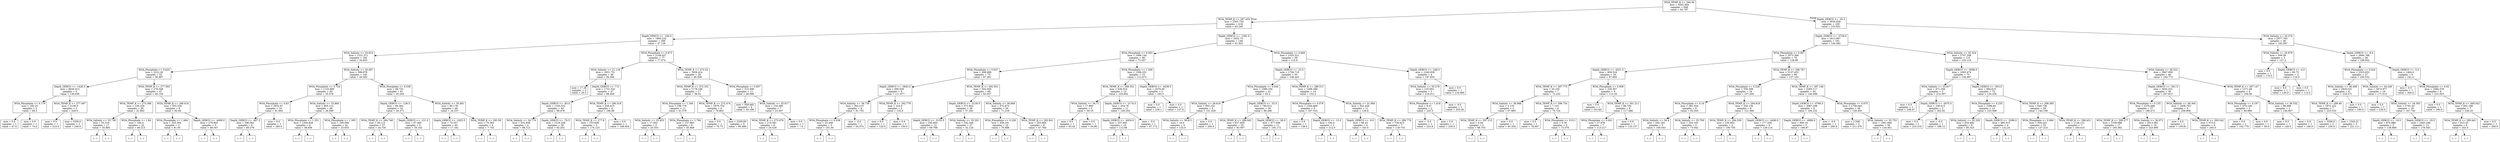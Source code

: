 digraph Tree {
node [shape=box] ;
0 [label="WOA_TEMP_K <= 294.36\nmse = 4442.804\nsamples = 648\nvalue = 93.787"] ;
1 [label="WOA_TEMP_K <= 287.433\nmse = 2391.755\nsamples = 418\nvalue = 63.245"] ;
0 -> 1 [labeldistance=2.5, labelangle=45, headlabel="True"] ;
2 [label="Depth_GEBCO <= -100.0\nmse = 1860.232\nsamples = 269\nvalue = 47.126"] ;
1 -> 2 ;
3 [label="WOA_Salinity <= 33.819\nmse = 1221.571\nsamples = 192\nvalue = 34.823"] ;
2 -> 3 ;
4 [label="WOA_Phosphate <= 0.625\nmse = 2222.26\nsamples = 52\nvalue = 56.997"] ;
3 -> 4 ;
5 [label="Depth_GEBCO <= -1420.5\nmse = 8026.413\nsamples = 5\nvalue = 136.636"] ;
4 -> 5 ;
6 [label="WOA_Phosphate <= 0.179\nmse = 182.25\nsamples = 2\nvalue = 60.5"] ;
5 -> 6 ;
7 [label="mse = 0.0\nsamples = 1\nvalue = 47.0"] ;
6 -> 7 ;
8 [label="mse = 0.0\nsamples = 1\nvalue = 74.0"] ;
6 -> 8 ;
9 [label="WOA_TEMP_K <= 277.497\nmse = 2136.0\nsamples = 3\nvalue = 228.0"] ;
5 -> 9 ;
10 [label="mse = 0.0\nsamples = 1\nvalue = 210.0"] ;
9 -> 10 ;
11 [label="mse = 3200.0\nsamples = 2\nvalue = 240.0"] ;
9 -> 11 ;
12 [label="WOA_TEMP_K <= 277.593\nmse = 276.548\nsamples = 47\nvalue = 45.159"] ;
4 -> 12 ;
13 [label="WOA_TEMP_K <= 273.388\nmse = 156.329\nsamples = 39\nvalue = 41.882"] ;
12 -> 13 ;
14 [label="WOA_Salinity <= 33.738\nmse = 55.519\nsamples = 17\nvalue = 35.885"] ;
13 -> 14 ;
15 [label="(...)"] ;
14 -> 15 ;
42 [label="(...)"] ;
14 -> 42 ;
45 [label="WOA_Phosphate <= 1.84\nmse = 184.4\nsamples = 22\nvalue = 46.213"] ;
13 -> 45 ;
46 [label="(...)"] ;
45 -> 46 ;
73 [label="(...)"] ;
45 -> 73 ;
78 [label="WOA_TEMP_K <= 280.616\nmse = 555.534\nsamples = 8\nvalue = 62.09"] ;
12 -> 78 ;
79 [label="WOA_Phosphate <= 1.484\nmse = 325.304\nsamples = 3\nvalue = 81.05"] ;
78 -> 79 ;
80 [label="(...)"] ;
79 -> 80 ;
83 [label="(...)"] ;
79 -> 83 ;
84 [label="Depth_GEBCO <= -4409.0\nmse = 279.802\nsamples = 5\nvalue = 48.547"] ;
78 -> 84 ;
85 [label="(...)"] ;
84 -> 85 ;
90 [label="(...)"] ;
84 -> 90 ;
93 [label="WOA_Salinity <= 35.007\nmse = 599.878\nsamples = 140\nvalue = 26.592"] ;
3 -> 93 ;
94 [label="WOA_Phosphate <= 0.724\nmse = 1143.889\nsamples = 59\nvalue = 35.078"] ;
93 -> 94 ;
95 [label="WOA_Phosphate <= 0.63\nmse = 2632.97\nsamples = 10\nvalue = 81.993"] ;
94 -> 95 ;
96 [label="Depth_GEBCO <= -497.5\nmse = 396.062\nsamples = 9\nvalue = 69.279"] ;
95 -> 96 ;
97 [label="(...)"] ;
96 -> 97 ;
104 [label="(...)"] ;
96 -> 104 ;
111 [label="mse = 0.0\nsamples = 1\nvalue = 260.0"] ;
95 -> 111 ;
112 [label="WOA_Salinity <= 33.864\nmse = 405.112\nsamples = 49\nvalue = 26.599"] ;
94 -> 112 ;
113 [label="WOA_Phosphate <= 1.351\nmse = 1204.828\nsamples = 8\nvalue = 38.938"] ;
112 -> 113 ;
114 [label="(...)"] ;
113 -> 114 ;
115 [label="(...)"] ;
113 -> 115 ;
126 [label="WOA_Phosphate <= 1.305\nmse = 169.094\nsamples = 41\nvalue = 23.653"] ;
112 -> 126 ;
127 [label="(...)"] ;
126 -> 127 ;
174 [label="(...)"] ;
126 -> 174 ;
205 [label="WOA_Phosphate <= 0.538\nmse = 98.733\nsamples = 81\nvalue = 20.244"] ;
93 -> 205 ;
206 [label="Depth_GEBCO <= -136.5\nmse = 66.364\nsamples = 32\nvalue = 26.371"] ;
205 -> 206 ;
207 [label="WOA_TEMP_K <= 284.748\nmse = 49.113\nsamples = 27\nvalue = 24.735"] ;
206 -> 207 ;
208 [label="(...)"] ;
207 -> 208 ;
217 [label="(...)"] ;
207 -> 217 ;
238 [label="Depth_GEBCO <= -121.5\nmse = 67.405\nsamples = 5\nvalue = 35.162"] ;
206 -> 238 ;
239 [label="(...)"] ;
238 -> 239 ;
242 [label="(...)"] ;
238 -> 242 ;
247 [label="WOA_Salinity <= 35.461\nmse = 80.178\nsamples = 49\nvalue = 16.337"] ;
205 -> 247 ;
248 [label="Depth_GEBCO <= -1625.5\nmse = 73.357\nsamples = 45\nvalue = 17.162"] ;
247 -> 248 ;
249 [label="(...)"] ;
248 -> 249 ;
250 [label="(...)"] ;
248 -> 250 ;
287 [label="WOA_TEMP_K <= 283.58\nmse = 70.362\nsamples = 4\nvalue = 7.743"] ;
247 -> 287 ;
288 [label="(...)"] ;
287 -> 288 ;
289 [label="(...)"] ;
287 -> 289 ;
294 [label="WOA_Phosphate <= 0.673\nmse = 2149.437\nsamples = 77\nvalue = 77.074"] ;
2 -> 294 ;
295 [label="WOA_Salinity <= 21.118\nmse = 1931.731\nsamples = 49\nvalue = 94.594"] ;
294 -> 295 ;
296 [label="mse = 17.28\nsamples = 2\nvalue = 20.2"] ;
295 -> 296 ;
297 [label="Depth_GEBCO <= -7.0\nmse = 1731.532\nsamples = 47\nvalue = 98.409"] ;
295 -> 297 ;
298 [label="Depth_GEBCO <= -83.0\nmse = 1193.532\nsamples = 43\nvalue = 89.478"] ;
297 -> 298 ;
299 [label="WOA_Salinity <= 34.774\nmse = 532.846\nsamples = 4\nvalue = 68.712"] ;
298 -> 299 ;
300 [label="(...)"] ;
299 -> 300 ;
303 [label="(...)"] ;
299 -> 303 ;
306 [label="Depth_GEBCO <= -76.5\nmse = 1216.208\nsamples = 39\nvalue = 92.202"] ;
298 -> 306 ;
307 [label="(...)"] ;
306 -> 307 ;
312 [label="(...)"] ;
306 -> 312 ;
353 [label="WOA_TEMP_K <= 280.518\nmse = 556.415\nsamples = 4\nvalue = 166.88"] ;
297 -> 353 ;
354 [label="WOA_TEMP_K <= 277.8\nmse = 153.609\nsamples = 3\nvalue = 174.125"] ;
353 -> 354 ;
355 [label="(...)"] ;
354 -> 355 ;
356 [label="(...)"] ;
354 -> 356 ;
359 [label="mse = 0.0\nsamples = 1\nvalue = 108.924"] ;
353 -> 359 ;
360 [label="WOA_TEMP_K <= 272.54\nmse = 1059.414\nsamples = 28\nvalue = 46.508"] ;
294 -> 360 ;
361 [label="WOA_TEMP_K <= 272.351\nmse = 1178.106\nsamples = 17\nvalue = 56.01"] ;
360 -> 361 ;
362 [label="WOA_Phosphate <= 1.346\nmse = 196.778\nsamples = 11\nvalue = 41.576"] ;
361 -> 362 ;
363 [label="WOA_Salinity <= 33.453\nmse = 17.002\nsamples = 3\nvalue = 25.553"] ;
362 -> 363 ;
364 [label="(...)"] ;
363 -> 364 ;
365 [label="(...)"] ;
363 -> 365 ;
366 [label="WOA_Phosphate <= 1.764\nmse = 157.993\nsamples = 8\nvalue = 45.849"] ;
362 -> 366 ;
367 [label="(...)"] ;
366 -> 367 ;
372 [label="(...)"] ;
366 -> 372 ;
377 [label="WOA_TEMP_K <= 272.474\nmse = 1879.754\nsamples = 6\nvalue = 78.863"] ;
361 -> 377 ;
378 [label="mse = 0.0\nsamples = 1\nvalue = 70.73"] ;
377 -> 378 ;
379 [label="mse = 2239.83\nsamples = 5\nvalue = 80.489"] ;
377 -> 379 ;
380 [label="WOA_Phosphate <= 0.937\nmse = 315.596\nsamples = 11\nvalue = 28.098"] ;
360 -> 380 ;
381 [label="mse = 559.465\nsamples = 4\nvalue = 43.189"] ;
380 -> 381 ;
382 [label="WOA_Salinity <= 33.917\nmse = 133.085\nsamples = 7\nvalue = 23.067"] ;
380 -> 382 ;
383 [label="WOA_TEMP_K <= 275.678\nmse = 119.581\nsamples = 6\nvalue = 24.528"] ;
382 -> 383 ;
384 [label="(...)"] ;
383 -> 384 ;
385 [label="(...)"] ;
383 -> 385 ;
386 [label="mse = 0.0\nsamples = 1\nvalue = 7.0"] ;
382 -> 386 ;
387 [label="Depth_GEBCO <= -1591.0\nmse = 2052.75\nsamples = 149\nvalue = 91.923"] ;
1 -> 387 ;
388 [label="WOA_Phosphate <= 0.563\nmse = 1066.144\nsamples = 90\nvalue = 73.557"] ;
387 -> 388 ;
389 [label="WOA_Phosphate <= 0.047\nmse = 698.699\nsamples = 75\nvalue = 67.091"] ;
388 -> 389 ;
390 [label="Depth_GEBCO <= -3843.0\nmse = 695.026\nsamples = 6\nvalue = 111.877"] ;
389 -> 390 ;
391 [label="WOA_Salinity <= 36.739\nmse = 364.215\nsamples = 4\nvalue = 91.755"] ;
390 -> 391 ;
392 [label="WOA_Phosphate <= 0.038\nmse = 23.268\nsamples = 3\nvalue = 101.05"] ;
391 -> 392 ;
393 [label="(...)"] ;
392 -> 393 ;
396 [label="(...)"] ;
392 -> 396 ;
397 [label="mse = -0.0\nsamples = 1\nvalue = 54.574"] ;
391 -> 397 ;
398 [label="WOA_TEMP_K <= 292.779\nmse = 216.0\nsamples = 2\nvalue = 132.0"] ;
390 -> 398 ;
399 [label="mse = 0.0\nsamples = 1\nvalue = 120.0"] ;
398 -> 399 ;
400 [label="mse = 0.0\nsamples = 1\nvalue = 150.0"] ;
398 -> 400 ;
401 [label="WOA_TEMP_K <= 292.051\nmse = 502.049\nsamples = 69\nvalue = 63.057"] ;
389 -> 401 ;
402 [label="Depth_GEBCO <= -5130.0\nmse = 372.852\nsamples = 39\nvalue = 57.281"] ;
401 -> 402 ;
403 [label="Depth_GEBCO <= -5153.5\nmse = 250.603\nsamples = 12\nvalue = 69.768"] ;
402 -> 403 ;
404 [label="(...)"] ;
403 -> 404 ;
409 [label="(...)"] ;
403 -> 409 ;
414 [label="WOA_Salinity <= 35.291\nmse = 332.346\nsamples = 27\nvalue = 52.124"] ;
402 -> 414 ;
415 [label="(...)"] ;
414 -> 415 ;
418 [label="(...)"] ;
414 -> 418 ;
465 [label="WOA_Salinity <= 36.689\nmse = 570.873\nsamples = 30\nvalue = 71.218"] ;
401 -> 465 ;
466 [label="WOA_Phosphate <= 0.226\nmse = 438.191\nsamples = 22\nvalue = 79.488"] ;
465 -> 466 ;
467 [label="(...)"] ;
466 -> 467 ;
494 [label="(...)"] ;
466 -> 494 ;
505 [label="WOA_TEMP_K <= 292.841\nmse = 203.884\nsamples = 8\nvalue = 47.784"] ;
465 -> 505 ;
506 [label="(...)"] ;
505 -> 506 ;
507 [label="(...)"] ;
505 -> 507 ;
514 [label="WOA_Phosphate <= 1.026\nmse = 1506.251\nsamples = 15\nvalue = 112.672"] ;
388 -> 514 ;
515 [label="WOA_TEMP_K <= 289.351\nmse = 636.016\nsamples = 13\nvalue = 103.692"] ;
514 -> 515 ;
516 [label="WOA_Salinity <= 34.71\nmse = 17.893\nsamples = 2\nvalue = 59.19"] ;
515 -> 516 ;
517 [label="mse = 0.0\nsamples = 1\nvalue = 63.42"] ;
516 -> 517 ;
518 [label="mse = 0.0\nsamples = 1\nvalue = 54.96"] ;
516 -> 518 ;
519 [label="Depth_GEBCO <= -2174.5\nmse = 434.79\nsamples = 11\nvalue = 109.254"] ;
515 -> 519 ;
520 [label="Depth_GEBCO <= -4454.0\nmse = 337.845\nsamples = 10\nvalue = 112.06"] ;
519 -> 520 ;
521 [label="(...)"] ;
520 -> 521 ;
526 [label="(...)"] ;
520 -> 526 ;
533 [label="mse = -0.0\nsamples = 1\nvalue = 67.172"] ;
519 -> 533 ;
534 [label="Depth_GEBCO <= -4439.5\nmse = 2079.36\nsamples = 2\nvalue = 193.5"] ;
514 -> 534 ;
535 [label="mse = 0.0\nsamples = 1\nvalue = 239.1"] ;
534 -> 535 ;
536 [label="mse = 0.0\nsamples = 1\nvalue = 147.9"] ;
534 -> 536 ;
537 [label="WOA_Phosphate <= 0.669\nmse = 2325.521\nsamples = 59\nvalue = 115.9"] ;
387 -> 537 ;
538 [label="Depth_GEBCO <= -23.0\nmse = 1756.719\nsamples = 55\nvalue = 108.443"] ;
537 -> 538 ;
539 [label="WOA_Phosphate <= 0.044\nmse = 1089.194\nsamples = 41\nvalue = 95.2"] ;
538 -> 539 ;
540 [label="WOA_Salinity <= 36.616\nmse = 955.102\nsamples = 5\nvalue = 151.429"] ;
539 -> 540 ;
541 [label="WOA_Salinity <= 36.611\nmse = 16.0\nsamples = 4\nvalue = 132.0"] ;
540 -> 541 ;
542 [label="(...)"] ;
541 -> 542 ;
543 [label="(...)"] ;
541 -> 543 ;
544 [label="mse = 0.0\nsamples = 1\nvalue = 200.0"] ;
540 -> 544 ;
545 [label="Depth_GEBCO <= -32.0\nmse = 749.512\nsamples = 36\nvalue = 89.496"] ;
539 -> 545 ;
546 [label="WOA_TEMP_K <= 289.942\nmse = 637.839\nsamples = 25\nvalue = 83.097"] ;
545 -> 546 ;
547 [label="(...)"] ;
546 -> 547 ;
570 [label="(...)"] ;
546 -> 570 ;
587 [label="Depth_GEBCO <= -26.0\nmse = 677.058\nsamples = 11\nvalue = 105.172"] ;
545 -> 587 ;
588 [label="(...)"] ;
587 -> 588 ;
593 [label="(...)"] ;
587 -> 593 ;
604 [label="WOA_TEMP_K <= 289.511\nmse = 1468.289\nsamples = 14\nvalue = 152.2"] ;
538 -> 604 ;
605 [label="WOA_Phosphate <= 0.079\nmse = 1344.889\nsamples = 3\nvalue = 187.333"] ;
604 -> 605 ;
606 [label="mse = 0.0\nsamples = 1\nvalue = 138.0"] ;
605 -> 606 ;
607 [label="Depth_GEBCO <= -13.0\nmse = 192.0\nsamples = 2\nvalue = 212.0"] ;
605 -> 607 ;
608 [label="(...)"] ;
607 -> 608 ;
609 [label="(...)"] ;
607 -> 609 ;
610 [label="WOA_Salinity <= 31.684\nmse = 922.428\nsamples = 11\nvalue = 139.8"] ;
604 -> 610 ;
611 [label="Depth_GEBCO <= -9.0\nmse = 68.25\nsamples = 4\nvalue = 163.5"] ;
610 -> 611 ;
612 [label="(...)"] ;
611 -> 612 ;
617 [label="(...)"] ;
611 -> 617 ;
618 [label="WOA_TEMP_K <= 289.776\nmse = 738.613\nsamples = 7\nvalue = 118.733"] ;
610 -> 618 ;
619 [label="(...)"] ;
618 -> 619 ;
620 [label="(...)"] ;
618 -> 620 ;
631 [label="Depth_GEBCO <= -248.5\nmse = 1240.839\nsamples = 4\nvalue = 197.935"] ;
537 -> 631 ;
632 [label="WOA_Salinity <= 35.278\nmse = 125.003\nsamples = 3\nvalue = 216.011"] ;
631 -> 632 ;
633 [label="WOA_Phosphate <= 1.418\nmse = 8.67\nsamples = 2\nvalue = 225.5"] ;
632 -> 633 ;
634 [label="mse = -0.0\nsamples = 1\nvalue = 223.8"] ;
633 -> 634 ;
635 [label="mse = 0.0\nsamples = 1\nvalue = 230.6"] ;
633 -> 635 ;
636 [label="mse = -0.0\nsamples = 1\nvalue = 203.36"] ;
632 -> 636 ;
637 [label="mse = 0.0\nsamples = 1\nvalue = 134.669"] ;
631 -> 637 ;
638 [label="Depth_GEBCO <= -25.5\nmse = 3035.939\nsamples = 230\nvalue = 153.831"] ;
0 -> 638 [labeldistance=2.5, labelangle=-45, headlabel="False"] ;
639 [label="Depth_GEBCO <= -3728.0\nmse = 2613.967\nsamples = 191\nvalue = 144.482"] ;
638 -> 639 ;
640 [label="WOA_Phosphate <= 0.067\nmse = 2073.366\nsamples = 76\nvalue = 128.99"] ;
639 -> 640 ;
641 [label="Depth_GEBCO <= -4531.5\nmse = 608.524\nsamples = 16\nvalue = 97.893"] ;
640 -> 641 ;
642 [label="WOA_TEMP_K <= 297.775\nmse = 20.165\nsamples = 7\nvalue = 72.232"] ;
641 -> 642 ;
643 [label="WOA_Salinity <= 36.988\nmse = 2.133\nsamples = 3\nvalue = 67.865"] ;
642 -> 643 ;
644 [label="WOA_TEMP_K <= 297.215\nmse = 0.04\nsamples = 2\nvalue = 68.703"] ;
643 -> 644 ;
645 [label="(...)"] ;
644 -> 645 ;
646 [label="(...)"] ;
644 -> 646 ;
647 [label="mse = 0.0\nsamples = 1\nvalue = 65.354"] ;
643 -> 647 ;
648 [label="WOA_TEMP_K <= 298.734\nmse = 7.141\nsamples = 4\nvalue = 75.724"] ;
642 -> 648 ;
649 [label="mse = 0.0\nsamples = 1\nvalue = 78.947"] ;
648 -> 649 ;
650 [label="WOA_Phosphate <= 0.011\nmse = 0.36\nsamples = 3\nvalue = 73.576"] ;
648 -> 650 ;
651 [label="(...)"] ;
650 -> 651 ;
652 [label="(...)"] ;
650 -> 652 ;
653 [label="WOA_Phosphate <= 0.008\nmse = 329.367\nsamples = 9\nvalue = 113.29"] ;
641 -> 653 ;
654 [label="mse = 0.0\nsamples = 1\nvalue = 54.545"] ;
653 -> 654 ;
655 [label="WOA_TEMP_K <= 301.211\nmse = 88.792\nsamples = 8\nvalue = 117.486"] ;
653 -> 655 ;
656 [label="WOA_Phosphate <= 0.041\nmse = 27.978\nsamples = 7\nvalue = 113.217"] ;
655 -> 656 ;
657 [label="(...)"] ;
656 -> 657 ;
664 [label="(...)"] ;
656 -> 664 ;
667 [label="mse = 0.0\nsamples = 1\nvalue = 133.137"] ;
655 -> 667 ;
668 [label="WOA_TEMP_K <= 296.767\nmse = 2137.433\nsamples = 60\nvalue = 137.102"] ;
640 -> 668 ;
669 [label="WOA_Phosphate <= 0.226\nmse = 556.398\nsamples = 16\nvalue = 107.204"] ;
668 -> 669 ;
670 [label="WOA_Phosphate <= 0.16\nmse = 381.554\nsamples = 8\nvalue = 93.043"] ;
669 -> 670 ;
671 [label="WOA_Salinity <= 36.4\nmse = 242.182\nsamples = 5\nvalue = 100.543"] ;
670 -> 671 ;
672 [label="(...)"] ;
671 -> 672 ;
675 [label="(...)"] ;
671 -> 675 ;
680 [label="WOA_Salinity <= 35.709\nmse = 203.162\nsamples = 3\nvalue = 73.042"] ;
670 -> 680 ;
681 [label="(...)"] ;
680 -> 681 ;
684 [label="(...)"] ;
680 -> 684 ;
685 [label="WOA_TEMP_K <= 294.818\nmse = 330.136\nsamples = 8\nvalue = 121.366"] ;
669 -> 685 ;
686 [label="WOA_TEMP_K <= 294.558\nmse = 150.853\nsamples = 2\nvalue = 100.705"] ;
685 -> 686 ;
687 [label="(...)"] ;
686 -> 687 ;
688 [label="(...)"] ;
686 -> 688 ;
689 [label="Depth_GEBCO <= -4406.0\nmse = 177.259\nsamples = 6\nvalue = 129.114"] ;
685 -> 689 ;
690 [label="(...)"] ;
689 -> 690 ;
697 [label="(...)"] ;
689 -> 697 ;
700 [label="WOA_TEMP_K <= 297.146\nmse = 2265.117\nsamples = 44\nvalue = 146.498"] ;
668 -> 700 ;
701 [label="Depth_GEBCO <= -4766.5\nmse = 3087.209\nsamples = 6\nvalue = 194.232"] ;
700 -> 701 ;
702 [label="Depth_GEBCO <= -4986.0\nmse = 600.16\nsamples = 5\nvalue = 166.87"] ;
701 -> 702 ;
703 [label="(...)"] ;
702 -> 703 ;
704 [label="(...)"] ;
702 -> 704 ;
711 [label="mse = -0.0\nsamples = 1\nvalue = 290.0"] ;
701 -> 711 ;
712 [label="WOA_Phosphate <= 0.075\nmse = 1758.043\nsamples = 38\nvalue = 139.455"] ;
700 -> 712 ;
713 [label="mse = 2.548\nsamples = 2\nvalue = 211.476"] ;
712 -> 713 ;
714 [label="WOA_Salinity <= 35.753\nmse = 1491.694\nsamples = 36\nvalue = 134.401"] ;
712 -> 714 ;
715 [label="(...)"] ;
714 -> 715 ;
762 [label="(...)"] ;
714 -> 762 ;
785 [label="WOA_Salinity <= 35.524\nmse = 2707.208\nsamples = 115\nvalue = 155.116"] ;
639 -> 785 ;
786 [label="Depth_GEBCO <= -3586.5\nmse = 1093.474\nsamples = 75\nvalue = 136.997"] ;
785 -> 786 ;
787 [label="WOA_Salinity <= 33.817\nmse = 471.168\nsamples = 3\nvalue = 214.307"] ;
786 -> 787 ;
788 [label="mse = 0.0\nsamples = 1\nvalue = 248.47"] ;
787 -> 788 ;
789 [label="Depth_GEBCO <= -3675.5\nmse = 109.513\nsamples = 2\nvalue = 202.92"] ;
787 -> 789 ;
790 [label="mse = 0.0\nsamples = 1\nvalue = 210.319"] ;
789 -> 790 ;
791 [label="mse = -0.0\nsamples = 1\nvalue = 188.12"] ;
789 -> 791 ;
792 [label="Depth_GEBCO <= -553.0\nmse = 894.615\nsamples = 72\nvalue = 134.236"] ;
786 -> 792 ;
793 [label="WOA_Phosphate <= 0.235\nmse = 1099.84\nsamples = 13\nvalue = 103.568"] ;
792 -> 793 ;
794 [label="WOA_Salinity <= 35.328\nmse = 634.482\nsamples = 9\nvalue = 85.323"] ;
793 -> 794 ;
795 [label="(...)"] ;
794 -> 795 ;
810 [label="(...)"] ;
794 -> 810 ;
811 [label="Depth_GEBCO <= -3296.0\nmse = 485.915\nsamples = 4\nvalue = 132.24"] ;
793 -> 811 ;
812 [label="(...)"] ;
811 -> 812 ;
817 [label="(...)"] ;
811 -> 817 ;
818 [label="WOA_TEMP_K <= 298.385\nmse = 640.736\nsamples = 59\nvalue = 140.108"] ;
792 -> 818 ;
819 [label="WOA_Phosphate <= 0.084\nmse = 504.241\nsamples = 52\nvalue = 137.214"] ;
818 -> 819 ;
820 [label="(...)"] ;
819 -> 820 ;
823 [label="(...)"] ;
819 -> 823 ;
898 [label="WOA_TEMP_K <= 298.451\nmse = 1126.121\nsamples = 7\nvalue = 164.415"] ;
818 -> 898 ;
899 [label="(...)"] ;
898 -> 899 ;
900 [label="(...)"] ;
898 -> 900 ;
909 [label="WOA_Salinity <= 36.522\nmse = 3947.958\nsamples = 40\nvalue = 194.773"] ;
785 -> 909 ;
910 [label="Depth_GEBCO <= -261.5\nmse = 3052.531\nsamples = 36\nvalue = 207.813"] ;
909 -> 910 ;
911 [label="WOA_Phosphate <= 0.135\nmse = 2376.468\nsamples = 27\nvalue = 188.472"] ;
910 -> 911 ;
912 [label="WOA_TEMP_K <= 299.277\nmse = 1258.686\nsamples = 17\nvalue = 165.382"] ;
911 -> 912 ;
913 [label="(...)"] ;
912 -> 913 ;
924 [label="(...)"] ;
912 -> 924 ;
931 [label="WOA_Salinity <= 36.072\nmse = 2013.981\nsamples = 10\nvalue = 223.995"] ;
911 -> 931 ;
932 [label="(...)"] ;
931 -> 932 ;
943 [label="(...)"] ;
931 -> 943 ;
946 [label="WOA_Salinity <= 36.364\nmse = 1408.753\nsamples = 9\nvalue = 256.908"] ;
910 -> 946 ;
947 [label="mse = 0.0\nsamples = 1\nvalue = 159.81"] ;
946 -> 947 ;
948 [label="WOA_TEMP_K <= 300.542\nmse = 675.0\nsamples = 8\nvalue = 265.0"] ;
946 -> 948 ;
949 [label="(...)"] ;
948 -> 949 ;
954 [label="(...)"] ;
948 -> 954 ;
955 [label="WOA_TEMP_K <= 297.147\nmse = 1371.48\nsamples = 4\nvalue = 109.08"] ;
909 -> 955 ;
956 [label="WOA_Phosphate <= 0.197\nmse = 479.148\nsamples = 2\nvalue = 80.889"] ;
955 -> 956 ;
957 [label="mse = 0.0\nsamples = 1\nvalue = 102.779"] ;
956 -> 957 ;
958 [label="mse = 0.0\nsamples = 1\nvalue = 59.0"] ;
956 -> 958 ;
959 [label="WOA_Salinity <= 36.532\nmse = 88.889\nsamples = 2\nvalue = 146.667"] ;
955 -> 959 ;
960 [label="mse = 0.0\nsamples = 1\nvalue = 140.0"] ;
959 -> 960 ;
961 [label="mse = 0.0\nsamples = 1\nvalue = 160.0"] ;
959 -> 961 ;
962 [label="WOA_Salinity <= 33.374\nmse = 2877.763\nsamples = 39\nvalue = 193.597"] ;
638 -> 962 ;
963 [label="WOA_Salinity <= 20.879\nmse = 506.56\nsamples = 3\nvalue = 127.2"] ;
962 -> 963 ;
964 [label="mse = 0.0\nsamples = 1\nvalue = 170.0"] ;
963 -> 964 ;
965 [label="Depth_GEBCO <= -4.0\nmse = 60.75\nsamples = 2\nvalue = 116.5"] ;
963 -> 965 ;
966 [label="mse = 0.0\nsamples = 1\nvalue = 130.0"] ;
965 -> 966 ;
967 [label="mse = 0.0\nsamples = 1\nvalue = 112.0"] ;
965 -> 967 ;
968 [label="Depth_GEBCO <= -9.0\nmse = 2684.788\nsamples = 36\nvalue = 198.952"] ;
962 -> 968 ;
969 [label="WOA_Phosphate <= 0.024\nmse = 2323.653\nsamples = 27\nvalue = 185.532"] ;
968 -> 969 ;
970 [label="WOA_Salinity <= 36.458\nmse = 1826.531\nsamples = 8\nvalue = 218.571"] ;
969 -> 970 ;
971 [label="WOA_TEMP_K <= 299.49\nmse = 1972.222\nsamples = 7\nvalue = 223.333"] ;
970 -> 971 ;
972 [label="mse = 3200.0\nsamples = 2\nvalue = 230.0"] ;
971 -> 972 ;
973 [label="mse = 1543.21\nsamples = 5\nvalue = 221.111"] ;
971 -> 973 ;
974 [label="mse = 0.0\nsamples = 1\nvalue = 190.0"] ;
970 -> 974 ;
975 [label="WOA_Salinity <= 34.249\nmse = 1874.977\nsamples = 19\nvalue = 171.515"] ;
969 -> 975 ;
976 [label="mse = 0.0\nsamples = 1\nvalue = 230.0"] ;
975 -> 976 ;
977 [label="WOA_Salinity <= 34.583\nmse = 1761.03\nsamples = 18\nvalue = 167.742"] ;
975 -> 977 ;
978 [label="Depth_GEBCO <= -14.5\nmse = 870.988\nsamples = 5\nvalue = 138.889"] ;
977 -> 978 ;
979 [label="(...)"] ;
978 -> 979 ;
984 [label="(...)"] ;
978 -> 984 ;
985 [label="Depth_GEBCO <= -19.5\nmse = 1645.248\nsamples = 13\nvalue = 179.545"] ;
977 -> 985 ;
986 [label="(...)"] ;
985 -> 986 ;
995 [label="(...)"] ;
985 -> 995 ;
996 [label="Depth_GEBCO <= -5.0\nmse = 1484.0\nsamples = 9\nvalue = 241.0"] ;
968 -> 996 ;
997 [label="mse = 0.0\nsamples = 1\nvalue = 300.0"] ;
996 -> 997 ;
998 [label="WOA_Phosphate <= 0.02\nmse = 1094.379\nsamples = 8\nvalue = 231.923"] ;
996 -> 998 ;
999 [label="mse = 0.0\nsamples = 1\nvalue = 180.0"] ;
998 -> 999 ;
1000 [label="WOA_TEMP_K <= 300.542\nmse = 942.188\nsamples = 7\nvalue = 236.25"] ;
998 -> 1000 ;
1001 [label="WOA_TEMP_K <= 299.441\nmse = 815.25\nsamples = 6\nvalue = 243.5"] ;
1000 -> 1001 ;
1002 [label="(...)"] ;
1001 -> 1002 ;
1007 [label="(...)"] ;
1001 -> 1007 ;
1010 [label="mse = 0.0\nsamples = 1\nvalue = 200.0"] ;
1000 -> 1010 ;
}